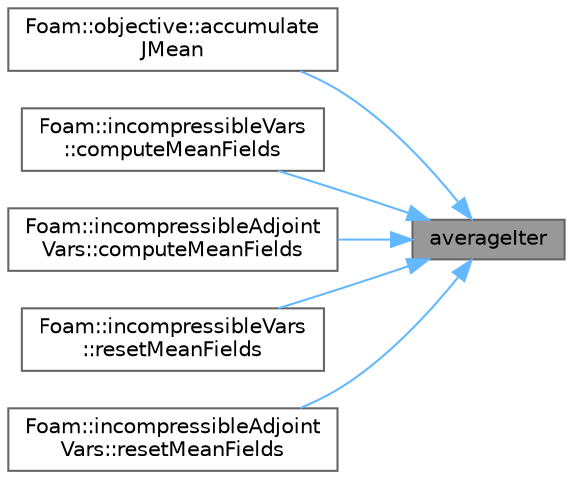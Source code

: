 digraph "averageIter"
{
 // LATEX_PDF_SIZE
  bgcolor="transparent";
  edge [fontname=Helvetica,fontsize=10,labelfontname=Helvetica,labelfontsize=10];
  node [fontname=Helvetica,fontsize=10,shape=box,height=0.2,width=0.4];
  rankdir="RL";
  Node1 [id="Node000001",label="averageIter",height=0.2,width=0.4,color="gray40", fillcolor="grey60", style="filled", fontcolor="black",tooltip=" "];
  Node1 -> Node2 [id="edge1_Node000001_Node000002",dir="back",color="steelblue1",style="solid",tooltip=" "];
  Node2 [id="Node000002",label="Foam::objective::accumulate\lJMean",height=0.2,width=0.4,color="grey40", fillcolor="white", style="filled",URL="$classFoam_1_1objective.html#ac2460e3b04e0a95e1963d9c6aefd9446",tooltip=" "];
  Node1 -> Node3 [id="edge2_Node000001_Node000003",dir="back",color="steelblue1",style="solid",tooltip=" "];
  Node3 [id="Node000003",label="Foam::incompressibleVars\l::computeMeanFields",height=0.2,width=0.4,color="grey40", fillcolor="white", style="filled",URL="$classFoam_1_1incompressibleVars.html#a97ed89bbdd81dd6ad44153657b51c890",tooltip=" "];
  Node1 -> Node4 [id="edge3_Node000001_Node000004",dir="back",color="steelblue1",style="solid",tooltip=" "];
  Node4 [id="Node000004",label="Foam::incompressibleAdjoint\lVars::computeMeanFields",height=0.2,width=0.4,color="grey40", fillcolor="white", style="filled",URL="$classFoam_1_1incompressibleAdjointVars.html#a97ed89bbdd81dd6ad44153657b51c890",tooltip=" "];
  Node1 -> Node5 [id="edge4_Node000001_Node000005",dir="back",color="steelblue1",style="solid",tooltip=" "];
  Node5 [id="Node000005",label="Foam::incompressibleVars\l::resetMeanFields",height=0.2,width=0.4,color="grey40", fillcolor="white", style="filled",URL="$classFoam_1_1incompressibleVars.html#a9e69f84d4464fd3408a050c3090fc858",tooltip=" "];
  Node1 -> Node6 [id="edge5_Node000001_Node000006",dir="back",color="steelblue1",style="solid",tooltip=" "];
  Node6 [id="Node000006",label="Foam::incompressibleAdjoint\lVars::resetMeanFields",height=0.2,width=0.4,color="grey40", fillcolor="white", style="filled",URL="$classFoam_1_1incompressibleAdjointVars.html#a9e69f84d4464fd3408a050c3090fc858",tooltip=" "];
}
